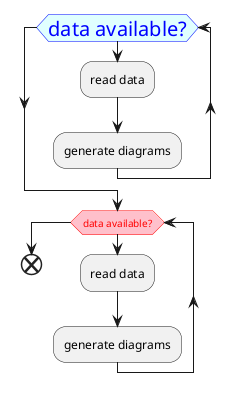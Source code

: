 {
  "sha1": "feey77ui8escbto8znz3uwwe4r2n31t",
  "insertion": {
    "when": "2024-06-01T09:03:06.008Z",
    "url": "https://github.com/plantuml/plantuml/issues/1629",
    "user": "plantuml@gmail.com"
  }
}
@startuml

<style>
activityDiagram {
  diamond {
    LineColor blue
    BackgroundColor lightCyan
    FontColor blue
    FontSize 20
  }
}
</style>

while (data available?)
  :read data;
  :generate diagrams;
endwhile

<style>
activityDiagram {
  diamond {
    LineColor red
    BackgroundColor pink
    FontColor red
    FontSize 10
  }
}
</style>
while (data available?)
  :read data;
  :generate diagrams;
endwhile
end

@enduml
